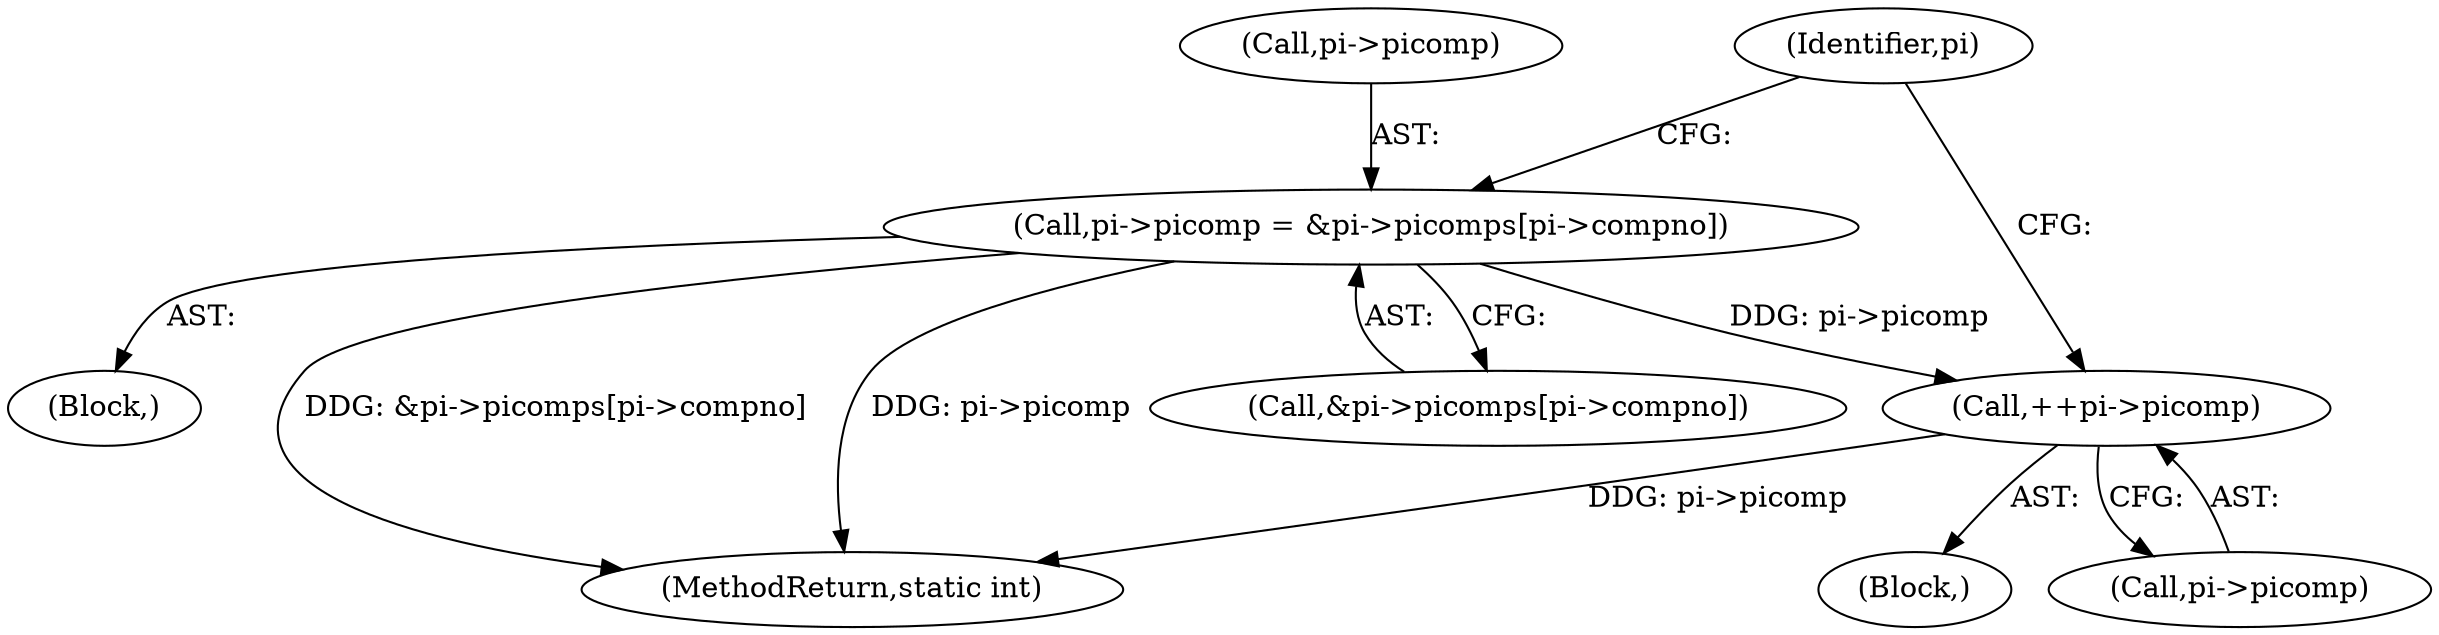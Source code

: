 digraph "0_jasper_aa0b0f79ade5eef8b0e7a214c03f5af54b36ba7d_2@array" {
"1000393" [label="(Call,pi->picomp = &pi->picomps[pi->compno])"];
"1000427" [label="(Call,++pi->picomp)"];
"1000428" [label="(Call,pi->picomp)"];
"1000385" [label="(Block,)"];
"1000422" [label="(Block,)"];
"1000427" [label="(Call,++pi->picomp)"];
"1000393" [label="(Call,pi->picomp = &pi->picomps[pi->compno])"];
"1000394" [label="(Call,pi->picomp)"];
"1000717" [label="(MethodReturn,static int)"];
"1000408" [label="(Identifier,pi)"];
"1000397" [label="(Call,&pi->picomps[pi->compno])"];
"1000393" -> "1000385"  [label="AST: "];
"1000393" -> "1000397"  [label="CFG: "];
"1000394" -> "1000393"  [label="AST: "];
"1000397" -> "1000393"  [label="AST: "];
"1000408" -> "1000393"  [label="CFG: "];
"1000393" -> "1000717"  [label="DDG: &pi->picomps[pi->compno]"];
"1000393" -> "1000717"  [label="DDG: pi->picomp"];
"1000393" -> "1000427"  [label="DDG: pi->picomp"];
"1000427" -> "1000422"  [label="AST: "];
"1000427" -> "1000428"  [label="CFG: "];
"1000428" -> "1000427"  [label="AST: "];
"1000408" -> "1000427"  [label="CFG: "];
"1000427" -> "1000717"  [label="DDG: pi->picomp"];
}
